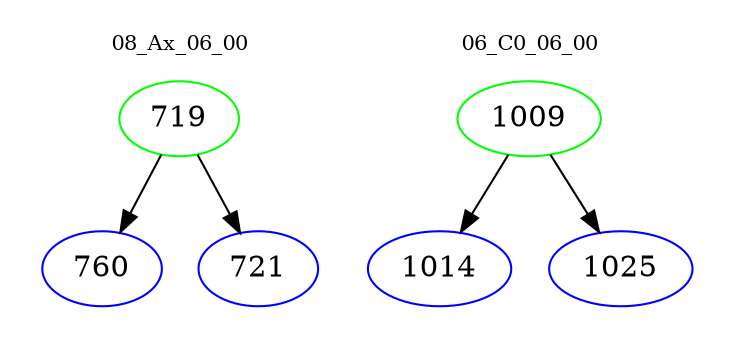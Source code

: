 digraph{
subgraph cluster_0 {
color = white
label = "08_Ax_06_00";
fontsize=10;
T0_719 [label="719", color="green"]
T0_719 -> T0_760 [color="black"]
T0_760 [label="760", color="blue"]
T0_719 -> T0_721 [color="black"]
T0_721 [label="721", color="blue"]
}
subgraph cluster_1 {
color = white
label = "06_C0_06_00";
fontsize=10;
T1_1009 [label="1009", color="green"]
T1_1009 -> T1_1014 [color="black"]
T1_1014 [label="1014", color="blue"]
T1_1009 -> T1_1025 [color="black"]
T1_1025 [label="1025", color="blue"]
}
}

